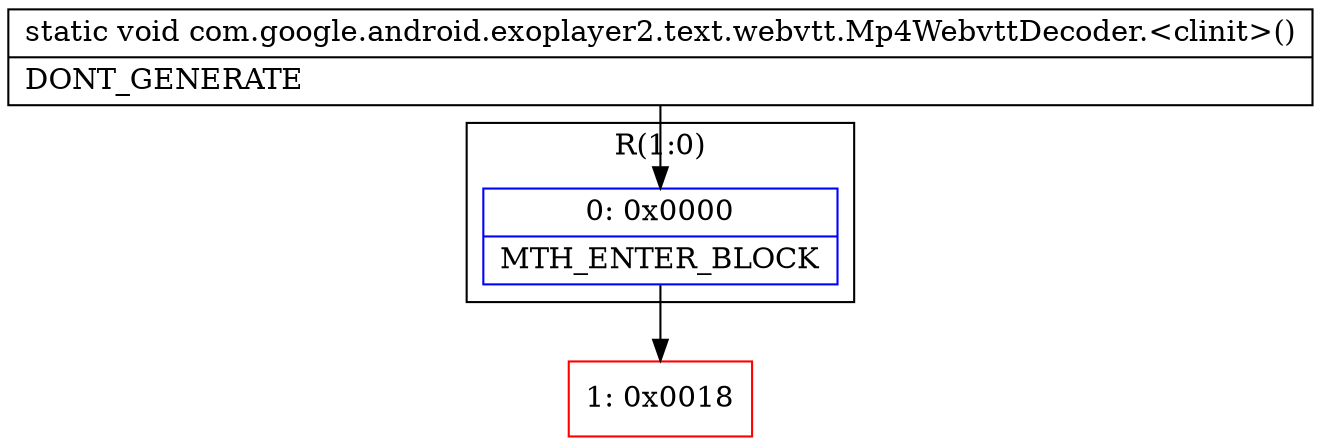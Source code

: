 digraph "CFG forcom.google.android.exoplayer2.text.webvtt.Mp4WebvttDecoder.\<clinit\>()V" {
subgraph cluster_Region_420200132 {
label = "R(1:0)";
node [shape=record,color=blue];
Node_0 [shape=record,label="{0\:\ 0x0000|MTH_ENTER_BLOCK\l}"];
}
Node_1 [shape=record,color=red,label="{1\:\ 0x0018}"];
MethodNode[shape=record,label="{static void com.google.android.exoplayer2.text.webvtt.Mp4WebvttDecoder.\<clinit\>()  | DONT_GENERATE\l}"];
MethodNode -> Node_0;
Node_0 -> Node_1;
}

